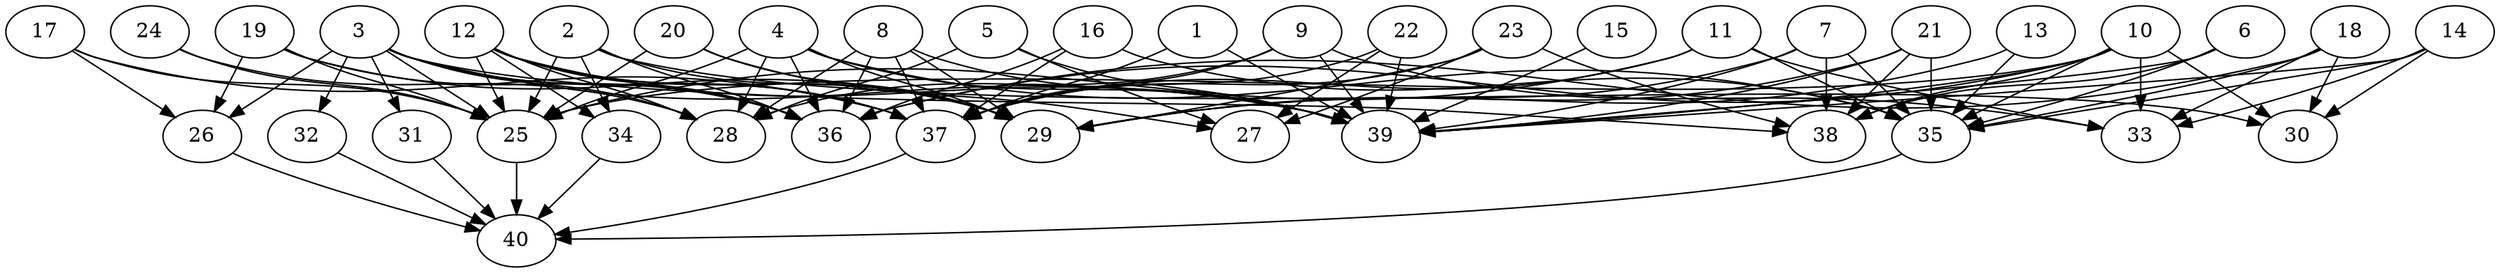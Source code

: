 // DAG (tier=3-complex, mode=data, n=40, ccr=0.537, fat=0.854, density=0.623, regular=0.207, jump=0.340, mindata=4194304, maxdata=33554432)
// DAG automatically generated by daggen at Sun Aug 24 16:33:35 2025
// /home/ermia/Project/Environments/daggen/bin/daggen --dot --ccr 0.537 --fat 0.854 --regular 0.207 --density 0.623 --jump 0.340 --mindata 4194304 --maxdata 33554432 -n 40 
digraph G {
  1 [size="1572862460568830738432", alpha="0.14", expect_size="786431230284415369216"]
  1 -> 37 [size ="1081974814932992"]
  1 -> 39 [size ="1081974814932992"]
  2 [size="14113537412562944000000", alpha="0.02", expect_size="7056768706281472000000"]
  2 -> 25 [size ="4672119111680000"]
  2 -> 29 [size ="4672119111680000"]
  2 -> 30 [size ="4672119111680000"]
  2 -> 34 [size ="4672119111680000"]
  2 -> 36 [size ="4672119111680000"]
  3 [size="30303347009695634161664", alpha="0.03", expect_size="15151673504847817080832"]
  3 -> 25 [size ="7775894978428928"]
  3 -> 26 [size ="7775894978428928"]
  3 -> 28 [size ="7775894978428928"]
  3 -> 31 [size ="7775894978428928"]
  3 -> 32 [size ="7775894978428928"]
  3 -> 36 [size ="7775894978428928"]
  3 -> 37 [size ="7775894978428928"]
  3 -> 38 [size ="7775894978428928"]
  3 -> 39 [size ="7775894978428928"]
  4 [size="14592496270323017056256", alpha="0.02", expect_size="7296248135161508528128"]
  4 -> 25 [size ="4777232530669568"]
  4 -> 28 [size ="4777232530669568"]
  4 -> 29 [size ="4777232530669568"]
  4 -> 35 [size ="4777232530669568"]
  4 -> 36 [size ="4777232530669568"]
  4 -> 39 [size ="4777232530669568"]
  5 [size="26893478502515236864", alpha="0.06", expect_size="13446739251257618432"]
  5 -> 27 [size ="8949567378685952"]
  5 -> 28 [size ="8949567378685952"]
  5 -> 39 [size ="8949567378685952"]
  6 [size="228811271330970206208", alpha="0.09", expect_size="114405635665485103104"]
  6 -> 35 [size ="299278094303232"]
  6 -> 38 [size ="299278094303232"]
  6 -> 39 [size ="299278094303232"]
  7 [size="130618249549979376", alpha="0.20", expect_size="65309124774989688"]
  7 -> 29 [size ="3735400199749632"]
  7 -> 35 [size ="3735400199749632"]
  7 -> 38 [size ="3735400199749632"]
  7 -> 39 [size ="3735400199749632"]
  8 [size="134701491873313193984", alpha="0.06", expect_size="67350745936656596992"]
  8 -> 28 [size ="210218818469888"]
  8 -> 29 [size ="210218818469888"]
  8 -> 36 [size ="210218818469888"]
  8 -> 37 [size ="210218818469888"]
  8 -> 39 [size ="210218818469888"]
  9 [size="13071973222813296", alpha="0.14", expect_size="6535986611406648"]
  9 -> 28 [size ="204298046668800"]
  9 -> 33 [size ="204298046668800"]
  9 -> 37 [size ="204298046668800"]
  9 -> 39 [size ="204298046668800"]
  10 [size="45731666805061424", alpha="0.07", expect_size="22865833402530712"]
  10 -> 25 [size ="2427731472023552"]
  10 -> 30 [size ="2427731472023552"]
  10 -> 33 [size ="2427731472023552"]
  10 -> 35 [size ="2427731472023552"]
  10 -> 36 [size ="2427731472023552"]
  10 -> 38 [size ="2427731472023552"]
  10 -> 39 [size ="2427731472023552"]
  11 [size="29970150043048367620096", alpha="0.12", expect_size="14985075021524183810048"]
  11 -> 25 [size ="7718790703874048"]
  11 -> 33 [size ="7718790703874048"]
  11 -> 35 [size ="7718790703874048"]
  11 -> 37 [size ="7718790703874048"]
  12 [size="57566845287517072", alpha="0.09", expect_size="28783422643758536"]
  12 -> 25 [size ="2526324224688128"]
  12 -> 28 [size ="2526324224688128"]
  12 -> 29 [size ="2526324224688128"]
  12 -> 34 [size ="2526324224688128"]
  12 -> 36 [size ="2526324224688128"]
  12 -> 37 [size ="2526324224688128"]
  12 -> 39 [size ="2526324224688128"]
  13 [size="29418469152733300", alpha="0.05", expect_size="14709234576366650"]
  13 -> 29 [size ="785220894720000"]
  13 -> 35 [size ="785220894720000"]
  14 [size="8760022071863154688", alpha="0.03", expect_size="4380011035931577344"]
  14 -> 30 [size ="3342704628989952"]
  14 -> 33 [size ="3342704628989952"]
  14 -> 35 [size ="3342704628989952"]
  14 -> 39 [size ="3342704628989952"]
  15 [size="2230755092410138624000", alpha="0.07", expect_size="1115377546205069312000"]
  15 -> 39 [size ="1365813021900800"]
  16 [size="84716500726480633856", alpha="0.01", expect_size="42358250363240316928"]
  16 -> 35 [size ="154312814624768"]
  16 -> 36 [size ="154312814624768"]
  16 -> 37 [size ="154312814624768"]
  17 [size="4049046766827306496", alpha="0.17", expect_size="2024523383413653248"]
  17 -> 25 [size ="2004715252482048"]
  17 -> 26 [size ="2004715252482048"]
  17 -> 37 [size ="2004715252482048"]
  18 [size="235854804002186016", alpha="0.14", expect_size="117927402001093008"]
  18 -> 30 [size ="6191633443848192"]
  18 -> 33 [size ="6191633443848192"]
  18 -> 35 [size ="6191633443848192"]
  18 -> 36 [size ="6191633443848192"]
  19 [size="128424403362478292992", alpha="0.10", expect_size="64212201681239146496"]
  19 -> 25 [size ="203636219052032"]
  19 -> 26 [size ="203636219052032"]
  19 -> 29 [size ="203636219052032"]
  19 -> 36 [size ="203636219052032"]
  20 [size="107541602355501858816", alpha="0.04", expect_size="53770801177750929408"]
  20 -> 25 [size ="180914894143488"]
  20 -> 27 [size ="180914894143488"]
  20 -> 29 [size ="180914894143488"]
  21 [size="7978044798141216768", alpha="0.02", expect_size="3989022399070608384"]
  21 -> 29 [size ="3398530311913472"]
  21 -> 35 [size ="3398530311913472"]
  21 -> 38 [size ="3398530311913472"]
  21 -> 39 [size ="3398530311913472"]
  22 [size="8073645637952553877504", alpha="0.17", expect_size="4036822818976276938752"]
  22 -> 27 [size ="3219608827854848"]
  22 -> 37 [size ="3219608827854848"]
  22 -> 39 [size ="3219608827854848"]
  23 [size="2494282213390318592", alpha="0.07", expect_size="1247141106695159296"]
  23 -> 27 [size ="1754472699133952"]
  23 -> 29 [size ="1754472699133952"]
  23 -> 37 [size ="1754472699133952"]
  23 -> 38 [size ="1754472699133952"]
  24 [size="15468146572368285696", alpha="0.04", expect_size="7734073286184142848"]
  24 -> 25 [size ="5957778145280000"]
  24 -> 28 [size ="5957778145280000"]
  25 [size="1635811489379311616", alpha="0.04", expect_size="817905744689655808"]
  25 -> 40 [size ="2083013538086912"]
  26 [size="103533098705186320", alpha="0.14", expect_size="51766549352593160"]
  26 -> 40 [size ="4752841084239872"]
  27 [size="75639739570454528000", alpha="0.00", expect_size="37819869785227264000"]
  28 [size="2033384945736851914752", alpha="0.17", expect_size="1016692472868425957376"]
  29 [size="26909209155690410541056", alpha="0.08", expect_size="13454604577845205270528"]
  30 [size="143213682980269664", alpha="0.05", expect_size="71606841490134832"]
  31 [size="10777318220333175537664", alpha="0.08", expect_size="5388659110166587768832"]
  31 -> 40 [size ="3903286755196928"]
  32 [size="1344356364892082536448", alpha="0.13", expect_size="672178182446041268224"]
  32 -> 40 [size ="974465030684672"]
  33 [size="655694966006948560896", alpha="0.17", expect_size="327847483003474280448"]
  34 [size="17651158339844814848", alpha="0.17", expect_size="8825579169922407424"]
  34 -> 40 [size ="6865864934555648"]
  35 [size="513269881270079744", alpha="0.07", expect_size="256634940635039872"]
  35 -> 40 [size ="226043466088448"]
  36 [size="30608934759647368183808", alpha="0.16", expect_size="15304467379823684091904"]
  37 [size="22484297614274726985728", alpha="0.14", expect_size="11242148807137363492864"]
  37 -> 40 [size ="6372984621105152"]
  38 [size="3115534153829557731328", alpha="0.19", expect_size="1557767076914778865664"]
  39 [size="285990159166075104", alpha="0.03", expect_size="142995079583037552"]
  40 [size="8879741224922483712", alpha="0.13", expect_size="4439870612461241856"]
}